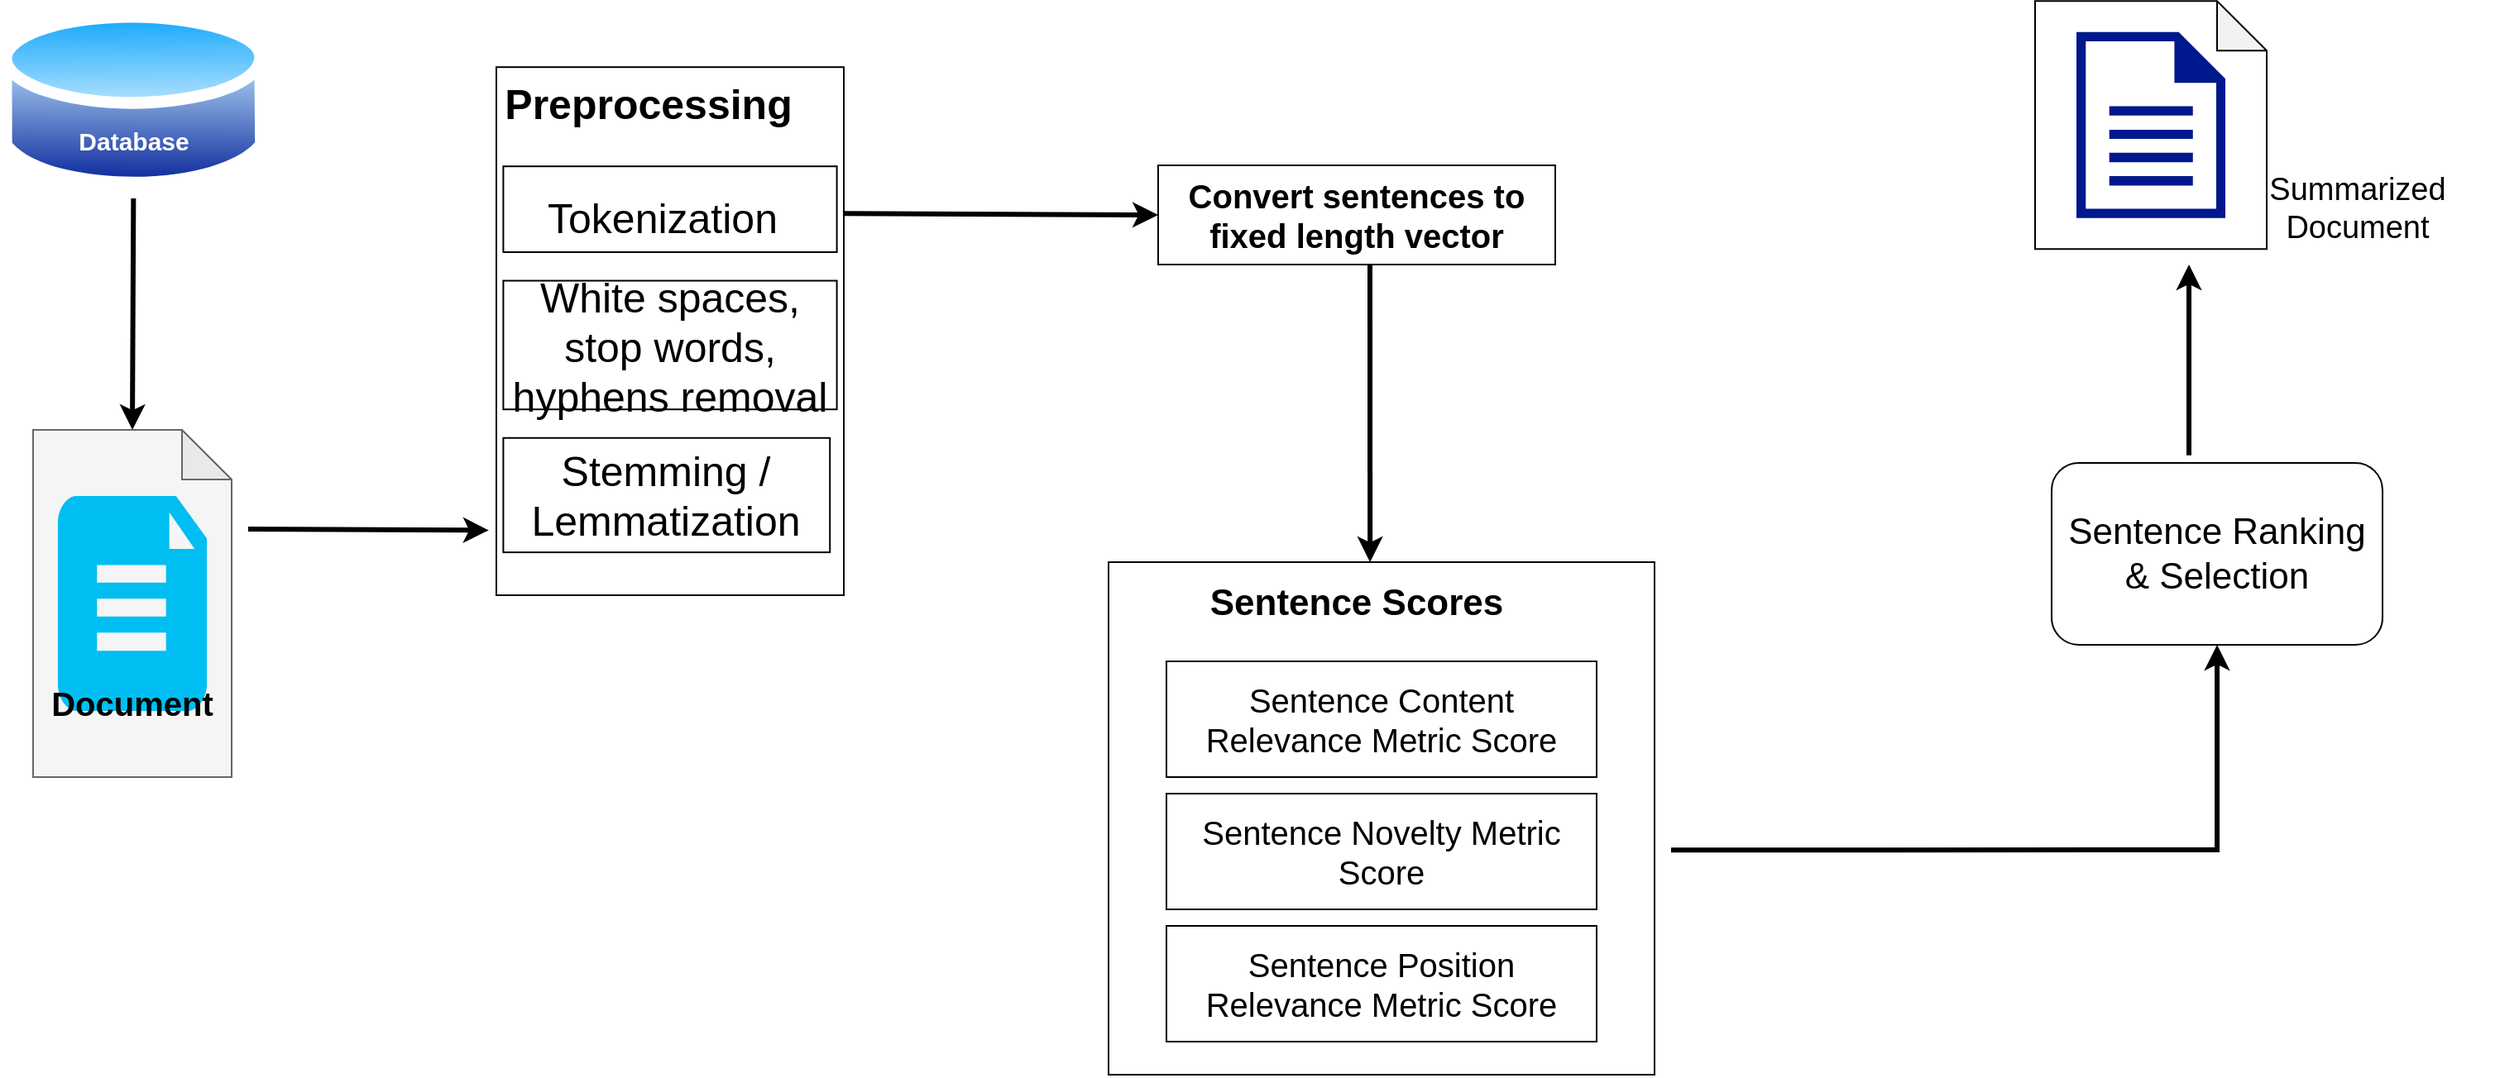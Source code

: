 <mxfile version="16.5.2" type="device"><diagram id="UCEfBcviOpdxGU4lfWl8" name="Page-1"><mxGraphModel dx="2017" dy="1078" grid="1" gridSize="10" guides="1" tooltips="1" connect="1" arrows="1" fold="1" page="1" pageScale="1" pageWidth="850" pageHeight="1100" math="0" shadow="0"><root><mxCell id="0"/><mxCell id="1" parent="0"/><mxCell id="IaO1lciOpHnKfxF3dSVN-1" value="" style="group" vertex="1" connectable="0" parent="1"><mxGeometry x="20" y="50.6" width="161.35" height="119.4" as="geometry"/></mxCell><mxCell id="IaO1lciOpHnKfxF3dSVN-2" value="" style="aspect=fixed;perimeter=ellipsePerimeter;html=1;align=center;shadow=0;dashed=0;spacingTop=3;image;image=img/lib/active_directory/database.svg;" vertex="1" parent="IaO1lciOpHnKfxF3dSVN-1"><mxGeometry width="161.35" height="119.4" as="geometry"/></mxCell><mxCell id="IaO1lciOpHnKfxF3dSVN-3" value="&lt;font color=&quot;#ffffff&quot; size=&quot;1&quot;&gt;&lt;b style=&quot;font-size: 15px&quot;&gt;Database&lt;/b&gt;&lt;/font&gt;" style="text;html=1;strokeColor=none;fillColor=none;align=center;verticalAlign=middle;whiteSpace=wrap;rounded=0;" vertex="1" parent="IaO1lciOpHnKfxF3dSVN-1"><mxGeometry x="50.67" y="69.4" width="60" height="30" as="geometry"/></mxCell><mxCell id="IaO1lciOpHnKfxF3dSVN-4" value="" style="endArrow=classic;html=1;rounded=0;fontSize=19;fontColor=#000000;exitX=0.5;exitY=1;exitDx=0;exitDy=0;entryX=0.5;entryY=0;entryDx=0;entryDy=0;entryPerimeter=0;strokeWidth=3;" edge="1" parent="1" source="IaO1lciOpHnKfxF3dSVN-2" target="IaO1lciOpHnKfxF3dSVN-6"><mxGeometry width="50" height="50" relative="1" as="geometry"><mxPoint x="880" y="350" as="sourcePoint"/><mxPoint x="930" y="300" as="targetPoint"/></mxGeometry></mxCell><mxCell id="IaO1lciOpHnKfxF3dSVN-5" value="" style="group" vertex="1" connectable="0" parent="1"><mxGeometry x="80" y="310" width="80" height="210" as="geometry"/></mxCell><mxCell id="IaO1lciOpHnKfxF3dSVN-6" value="" style="shape=note;whiteSpace=wrap;html=1;backgroundOutline=1;darkOpacity=0.05;fontSize=15;fontColor=#333333;fillColor=#f5f5f5;strokeColor=#666666;" vertex="1" parent="IaO1lciOpHnKfxF3dSVN-5"><mxGeometry x="-40" width="120" height="210" as="geometry"/></mxCell><mxCell id="IaO1lciOpHnKfxF3dSVN-36" value="" style="verticalLabelPosition=bottom;html=1;verticalAlign=top;align=center;strokeColor=none;fillColor=#00BEF2;shape=mxgraph.azure.file_2;pointerEvents=1;fontSize=22;" vertex="1" parent="IaO1lciOpHnKfxF3dSVN-5"><mxGeometry x="-25" y="40" width="90" height="130" as="geometry"/></mxCell><mxCell id="IaO1lciOpHnKfxF3dSVN-7" value="&lt;font style=&quot;font-size: 20px;&quot;&gt;Document&lt;/font&gt;" style="text;html=1;strokeColor=none;fillColor=none;align=center;verticalAlign=middle;whiteSpace=wrap;rounded=0;fontSize=20;fontColor=#000000;fontStyle=1" vertex="1" parent="IaO1lciOpHnKfxF3dSVN-5"><mxGeometry x="-10" y="150" width="60" height="30" as="geometry"/></mxCell><mxCell id="IaO1lciOpHnKfxF3dSVN-8" value="" style="group" vertex="1" connectable="0" parent="1"><mxGeometry x="320" y="90.6" width="210" height="319.4" as="geometry"/></mxCell><mxCell id="IaO1lciOpHnKfxF3dSVN-9" value="" style="rounded=0;whiteSpace=wrap;html=1;fontSize=15;fontColor=#000000;" vertex="1" parent="IaO1lciOpHnKfxF3dSVN-8"><mxGeometry width="210" height="319.4" as="geometry"/></mxCell><mxCell id="IaO1lciOpHnKfxF3dSVN-10" value="&lt;b&gt;&lt;font style=&quot;font-size: 25px&quot;&gt;Preprocessing&lt;/font&gt;&lt;/b&gt;" style="text;html=1;strokeColor=none;fillColor=none;align=center;verticalAlign=middle;whiteSpace=wrap;rounded=0;fontSize=15;fontColor=#000000;" vertex="1" parent="IaO1lciOpHnKfxF3dSVN-8"><mxGeometry x="67.2" y="8.128" width="50.4" height="25.939" as="geometry"/></mxCell><mxCell id="IaO1lciOpHnKfxF3dSVN-11" value="" style="group" vertex="1" connectable="0" parent="IaO1lciOpHnKfxF3dSVN-8"><mxGeometry x="4.2" y="60.006" width="201.6" height="51.879" as="geometry"/></mxCell><mxCell id="IaO1lciOpHnKfxF3dSVN-12" value="" style="rounded=0;whiteSpace=wrap;html=1;fontSize=25;fontColor=#000000;" vertex="1" parent="IaO1lciOpHnKfxF3dSVN-11"><mxGeometry width="201.6" height="51.879" as="geometry"/></mxCell><mxCell id="IaO1lciOpHnKfxF3dSVN-13" value="Tokenization" style="text;html=1;strokeColor=none;fillColor=none;align=center;verticalAlign=middle;whiteSpace=wrap;rounded=0;fontSize=25;fontColor=#000000;" vertex="1" parent="IaO1lciOpHnKfxF3dSVN-11"><mxGeometry x="84" y="17.293" width="25.2" height="25.939" as="geometry"/></mxCell><mxCell id="IaO1lciOpHnKfxF3dSVN-14" value="" style="group" vertex="1" connectable="0" parent="IaO1lciOpHnKfxF3dSVN-8"><mxGeometry x="4.2" y="224.289" width="197.4" height="69.172" as="geometry"/></mxCell><mxCell id="IaO1lciOpHnKfxF3dSVN-15" value="Stemming /&lt;br&gt;Lemmatization" style="rounded=0;whiteSpace=wrap;html=1;fontSize=25;fontColor=#000000;" vertex="1" parent="IaO1lciOpHnKfxF3dSVN-14"><mxGeometry width="197.4" height="69.172" as="geometry"/></mxCell><mxCell id="IaO1lciOpHnKfxF3dSVN-16" value="White spaces, stop words, hyphens removal" style="rounded=0;whiteSpace=wrap;html=1;fontSize=25;fontColor=#000000;" vertex="1" parent="IaO1lciOpHnKfxF3dSVN-8"><mxGeometry x="4.2" y="129.178" width="201.6" height="77.818" as="geometry"/></mxCell><mxCell id="IaO1lciOpHnKfxF3dSVN-17" value="" style="endArrow=classic;html=1;rounded=0;fontSize=19;fontColor=#000000;entryX=-0.022;entryY=0.877;entryDx=0;entryDy=0;entryPerimeter=0;strokeWidth=3;" edge="1" parent="1" target="IaO1lciOpHnKfxF3dSVN-9"><mxGeometry width="50" height="50" relative="1" as="geometry"><mxPoint x="170" y="370" as="sourcePoint"/><mxPoint x="310" y="370" as="targetPoint"/></mxGeometry></mxCell><mxCell id="IaO1lciOpHnKfxF3dSVN-18" value="&lt;font style=&quot;font-size: 20px&quot;&gt;&lt;b&gt;Convert sentences to fixed length vector&lt;/b&gt;&lt;/font&gt;" style="rounded=0;whiteSpace=wrap;html=1;" vertex="1" parent="1"><mxGeometry x="720" y="150" width="240" height="60" as="geometry"/></mxCell><mxCell id="IaO1lciOpHnKfxF3dSVN-19" value="" style="rounded=0;whiteSpace=wrap;html=1;fontSize=20;" vertex="1" parent="1"><mxGeometry x="690" y="390" width="330" height="310" as="geometry"/></mxCell><mxCell id="IaO1lciOpHnKfxF3dSVN-20" value="Sentence Content Relevance Metric Score" style="rounded=0;whiteSpace=wrap;html=1;fontSize=20;" vertex="1" parent="1"><mxGeometry x="725" y="450" width="260" height="70" as="geometry"/></mxCell><mxCell id="IaO1lciOpHnKfxF3dSVN-21" value="Sentence Novelty Metric Score" style="rounded=0;whiteSpace=wrap;html=1;fontSize=20;" vertex="1" parent="1"><mxGeometry x="725" y="530" width="260" height="70" as="geometry"/></mxCell><mxCell id="IaO1lciOpHnKfxF3dSVN-22" value="Sentence Position Relevance Metric Score" style="rounded=0;whiteSpace=wrap;html=1;fontSize=20;" vertex="1" parent="1"><mxGeometry x="725" y="610" width="260" height="70" as="geometry"/></mxCell><mxCell id="IaO1lciOpHnKfxF3dSVN-23" value="&lt;b&gt;&lt;font style=&quot;font-size: 22px&quot;&gt;Sentence Scores&lt;/font&gt;&lt;/b&gt;" style="text;html=1;strokeColor=none;fillColor=none;align=center;verticalAlign=middle;whiteSpace=wrap;rounded=0;fontSize=20;" vertex="1" parent="1"><mxGeometry x="740" y="400" width="200" height="30" as="geometry"/></mxCell><mxCell id="IaO1lciOpHnKfxF3dSVN-24" value="Sentence Ranking &amp;amp; Selection" style="rounded=1;whiteSpace=wrap;html=1;fontSize=22;" vertex="1" parent="1"><mxGeometry x="1260" y="330" width="200" height="110" as="geometry"/></mxCell><mxCell id="IaO1lciOpHnKfxF3dSVN-26" value="" style="group" vertex="1" connectable="0" parent="1"><mxGeometry x="1250" y="50.6" width="280" height="150" as="geometry"/></mxCell><mxCell id="IaO1lciOpHnKfxF3dSVN-27" value="" style="group" vertex="1" connectable="0" parent="IaO1lciOpHnKfxF3dSVN-26"><mxGeometry width="140" height="150" as="geometry"/></mxCell><mxCell id="IaO1lciOpHnKfxF3dSVN-28" value="" style="shape=note;whiteSpace=wrap;html=1;backgroundOutline=1;darkOpacity=0.05;fontSize=19;fontColor=#000000;" vertex="1" parent="IaO1lciOpHnKfxF3dSVN-27"><mxGeometry width="140" height="150" as="geometry"/></mxCell><mxCell id="IaO1lciOpHnKfxF3dSVN-29" value="" style="sketch=0;aspect=fixed;pointerEvents=1;shadow=0;dashed=0;html=1;strokeColor=none;labelPosition=center;verticalLabelPosition=bottom;verticalAlign=top;align=center;fillColor=#00188D;shape=mxgraph.mscae.enterprise.document;fontSize=19;fontColor=#000000;" vertex="1" parent="IaO1lciOpHnKfxF3dSVN-27"><mxGeometry x="25" y="18.75" width="90" height="112.5" as="geometry"/></mxCell><mxCell id="IaO1lciOpHnKfxF3dSVN-30" value="Summarized Document" style="text;html=1;strokeColor=none;fillColor=none;align=center;verticalAlign=middle;whiteSpace=wrap;rounded=0;fontSize=19;fontColor=#000000;" vertex="1" parent="IaO1lciOpHnKfxF3dSVN-26"><mxGeometry x="110" y="110" width="170" height="30" as="geometry"/></mxCell><mxCell id="IaO1lciOpHnKfxF3dSVN-31" value="" style="endArrow=classic;html=1;rounded=0;fontSize=19;fontColor=#000000;entryX=0;entryY=0.5;entryDx=0;entryDy=0;strokeWidth=3;" edge="1" parent="1" target="IaO1lciOpHnKfxF3dSVN-18"><mxGeometry width="50" height="50" relative="1" as="geometry"><mxPoint x="530" y="179.17" as="sourcePoint"/><mxPoint x="675.38" y="179.884" as="targetPoint"/></mxGeometry></mxCell><mxCell id="IaO1lciOpHnKfxF3dSVN-32" value="" style="endArrow=classic;html=1;rounded=0;fontSize=19;fontColor=#000000;entryX=0.5;entryY=1;entryDx=0;entryDy=0;strokeWidth=3;" edge="1" parent="1" target="IaO1lciOpHnKfxF3dSVN-24"><mxGeometry width="50" height="50" relative="1" as="geometry"><mxPoint x="1030" y="564.17" as="sourcePoint"/><mxPoint x="1175.38" y="564.884" as="targetPoint"/><Array as="points"><mxPoint x="1360" y="564"/></Array></mxGeometry></mxCell><mxCell id="IaO1lciOpHnKfxF3dSVN-33" value="" style="endArrow=classic;html=1;rounded=0;fontSize=19;fontColor=#000000;exitX=0.5;exitY=1;exitDx=0;exitDy=0;entryX=0.479;entryY=0;entryDx=0;entryDy=0;strokeWidth=3;entryPerimeter=0;" edge="1" parent="1" target="IaO1lciOpHnKfxF3dSVN-19"><mxGeometry width="50" height="50" relative="1" as="geometry"><mxPoint x="848.005" y="210.0" as="sourcePoint"/><mxPoint x="848" y="350" as="targetPoint"/></mxGeometry></mxCell><mxCell id="IaO1lciOpHnKfxF3dSVN-35" value="" style="endArrow=classic;html=1;rounded=0;fontSize=19;fontColor=#000000;exitX=0.415;exitY=-0.042;exitDx=0;exitDy=0;strokeWidth=3;exitPerimeter=0;" edge="1" parent="1" source="IaO1lciOpHnKfxF3dSVN-24"><mxGeometry width="50" height="50" relative="1" as="geometry"><mxPoint x="140.005" y="190.0" as="sourcePoint"/><mxPoint x="1343" y="210" as="targetPoint"/></mxGeometry></mxCell></root></mxGraphModel></diagram></mxfile>